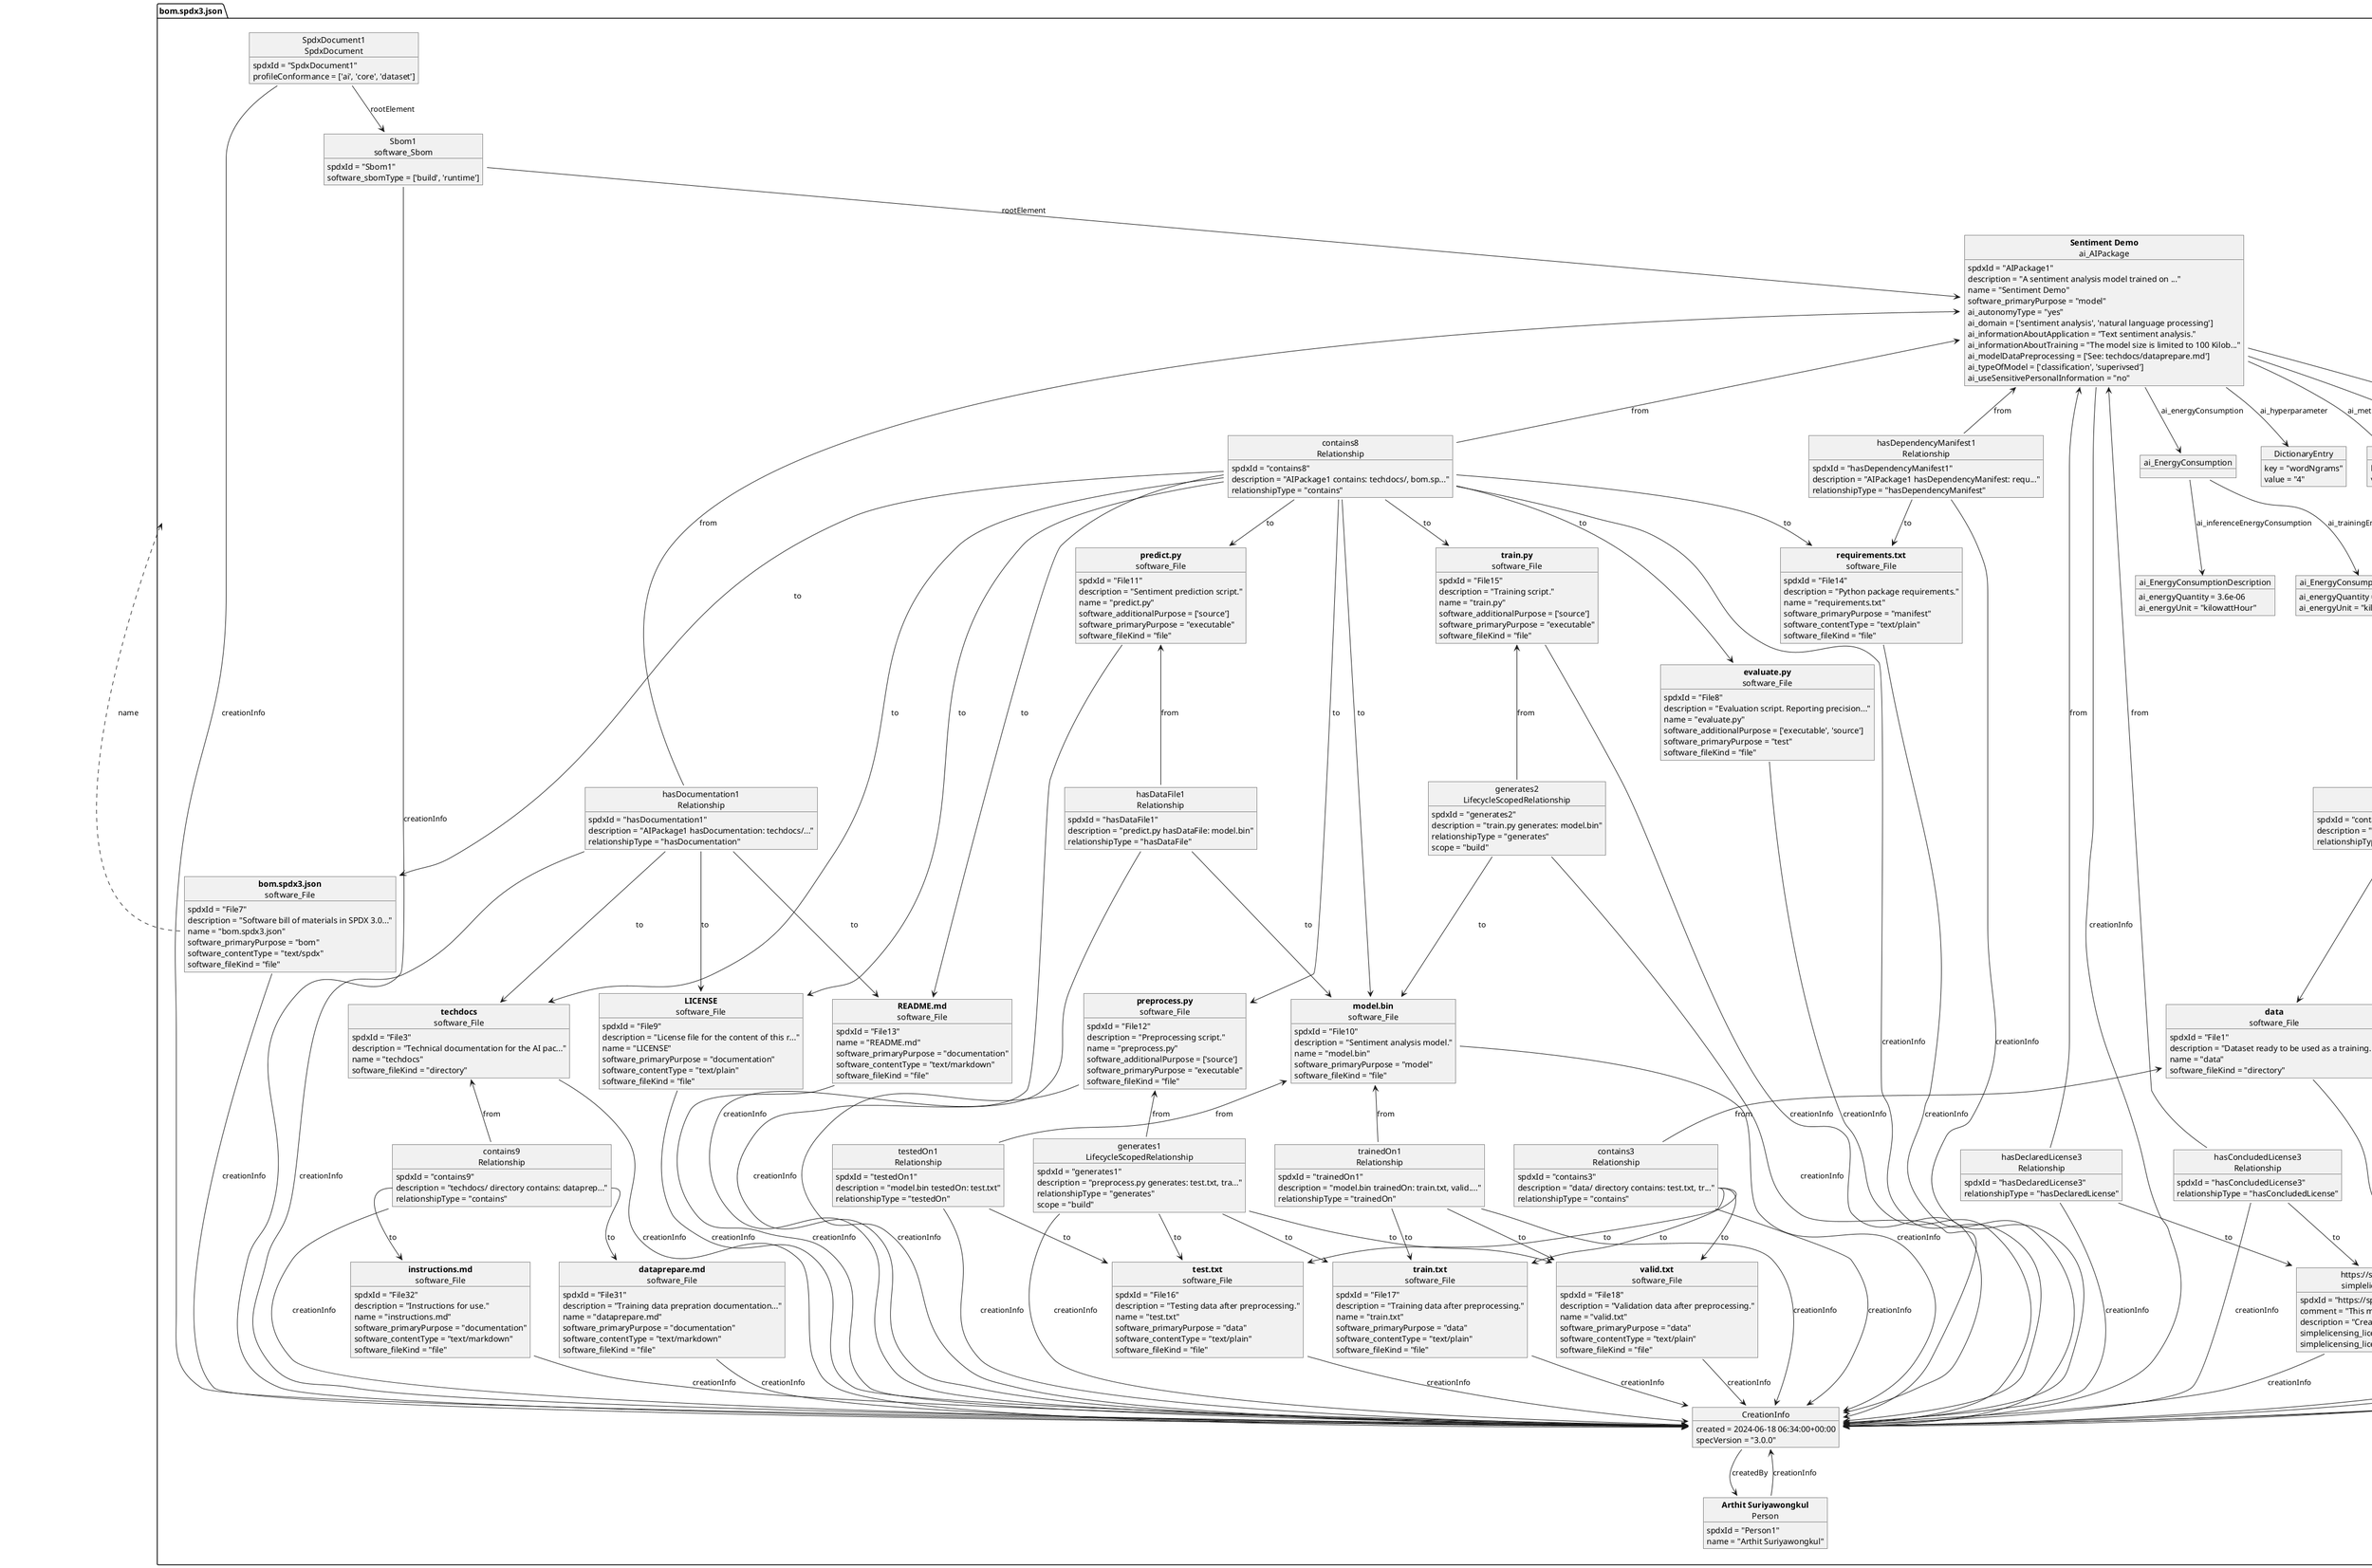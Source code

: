 @startuml Sentiment Demo
Package "bom.spdx3.json" as c284559edaba292c65640d1b0fdf5a9b {
object "<b>evaluate.py</b>\nsoftware_File" as c284559edaba292c65640d1b0fdf5a9b_o1
object "CreationInfo" as c284559edaba292c65640d1b0fdf5a9b_o2
object "<b>Arthit Suriyawongkul</b>\nPerson" as c284559edaba292c65640d1b0fdf5a9b_o3
object "hasConcludedLicense1\nRelationship" as c284559edaba292c65640d1b0fdf5a9b_o4
object "<b>Data after preprocessing</b>\ndataset_datasetPackage" as c284559edaba292c65640d1b0fdf5a9b_o5
object "https://spdx.org/licenses/CC-BY-4.0\nsimplelicensing_LicenseExpression" as c284559edaba292c65640d1b0fdf5a9b_o6
object "contains3\nRelationship" as c284559edaba292c65640d1b0fdf5a9b_o7
object "<b>data</b>\nsoftware_File" as c284559edaba292c65640d1b0fdf5a9b_o8
object "<b>test.txt</b>\nsoftware_File" as c284559edaba292c65640d1b0fdf5a9b_o9
object "<b>train.txt</b>\nsoftware_File" as c284559edaba292c65640d1b0fdf5a9b_o10
object "<b>valid.txt</b>\nsoftware_File" as c284559edaba292c65640d1b0fdf5a9b_o11
object "contains9\nRelationship" as c284559edaba292c65640d1b0fdf5a9b_o12
object "<b>techdocs</b>\nsoftware_File" as c284559edaba292c65640d1b0fdf5a9b_o13
object "<b>dataprepare.md</b>\nsoftware_File" as c284559edaba292c65640d1b0fdf5a9b_o14
object "<b>instructions.md</b>\nsoftware_File" as c284559edaba292c65640d1b0fdf5a9b_o15
object "<b>model.bin</b>\nsoftware_File" as c284559edaba292c65640d1b0fdf5a9b_o16
object "hasDataFile1\nRelationship" as c284559edaba292c65640d1b0fdf5a9b_o17
object "<b>predict.py</b>\nsoftware_File" as c284559edaba292c65640d1b0fdf5a9b_o18
object "hasDependencyManifest1\nRelationship" as c284559edaba292c65640d1b0fdf5a9b_o19
object "<b>Sentiment Demo</b>\nai_AIPackage" as c284559edaba292c65640d1b0fdf5a9b_o20
object "ai_EnergyConsumption" as c284559edaba292c65640d1b0fdf5a9b_o21
object "ai_EnergyConsumptionDescription" as c284559edaba292c65640d1b0fdf5a9b_o22
object "ai_EnergyConsumptionDescription" as c284559edaba292c65640d1b0fdf5a9b_o23
object "DictionaryEntry" as c284559edaba292c65640d1b0fdf5a9b_o50
object "DictionaryEntry" as c284559edaba292c65640d1b0fdf5a9b_o52
object "DictionaryEntry" as c284559edaba292c65640d1b0fdf5a9b_o53
object "DictionaryEntry" as c284559edaba292c65640d1b0fdf5a9b_o54
object "<b>requirements.txt</b>\nsoftware_File" as c284559edaba292c65640d1b0fdf5a9b_o55
object "<b>README.md</b>\nsoftware_File" as c284559edaba292c65640d1b0fdf5a9b_o56
object "trainedOn1\nRelationship" as c284559edaba292c65640d1b0fdf5a9b_o57
object "SpdxDocument1\nSpdxDocument" as c284559edaba292c65640d1b0fdf5a9b_o58
object "Sbom1\nsoftware_Sbom" as c284559edaba292c65640d1b0fdf5a9b_o59
object "<b>LICENSE</b>\nsoftware_File" as c284559edaba292c65640d1b0fdf5a9b_o60
object "hasDeclaredLicense3\nRelationship" as c284559edaba292c65640d1b0fdf5a9b_o61
object "<b>preprocess.py</b>\nsoftware_File" as c284559edaba292c65640d1b0fdf5a9b_o62
object "contains1\nRelationship" as c284559edaba292c65640d1b0fdf5a9b_o63
object "contains8\nRelationship" as c284559edaba292c65640d1b0fdf5a9b_o64
object "<b>bom.spdx3.json</b>\nsoftware_File" as c284559edaba292c65640d1b0fdf5a9b_o65
object "<b>train.py</b>\nsoftware_File" as c284559edaba292c65640d1b0fdf5a9b_o66
object "generates1\nLifecycleScopedRelationship" as c284559edaba292c65640d1b0fdf5a9b_o67
object "generates2\nLifecycleScopedRelationship" as c284559edaba292c65640d1b0fdf5a9b_o68
object "hasDocumentation1\nRelationship" as c284559edaba292c65640d1b0fdf5a9b_o69
object "hasDeclaredLicense1\nRelationship" as c284559edaba292c65640d1b0fdf5a9b_o70
object "testedOn1\nRelationship" as c284559edaba292c65640d1b0fdf5a9b_o71
object "hasConcludedLicense3\nRelationship" as c284559edaba292c65640d1b0fdf5a9b_o72
}
c284559edaba292c65640d1b0fdf5a9b_o1 : spdxId = "File8"
c284559edaba292c65640d1b0fdf5a9b_o2 : created = 2024-06-18 06:34:00+00:00
c284559edaba292c65640d1b0fdf5a9b_o3 : spdxId = "Person1"
c284559edaba292c65640d1b0fdf5a9b_o3::creationInfo --> c284559edaba292c65640d1b0fdf5a9b_o2 : creationInfo
c284559edaba292c65640d1b0fdf5a9b_o3 : name = "Arthit Suriyawongkul"
c284559edaba292c65640d1b0fdf5a9b_o2::createdBy --> c284559edaba292c65640d1b0fdf5a9b_o3 : createdBy
c284559edaba292c65640d1b0fdf5a9b_o2 : specVersion = "3.0.0"
c284559edaba292c65640d1b0fdf5a9b_o1::creationInfo --> c284559edaba292c65640d1b0fdf5a9b_o2 : creationInfo
c284559edaba292c65640d1b0fdf5a9b_o1 : description = "Evaluation script. Reporting precision..."
c284559edaba292c65640d1b0fdf5a9b_o1 : name = "evaluate.py"
c284559edaba292c65640d1b0fdf5a9b_o1 : software_additionalPurpose = ['executable', 'source']
c284559edaba292c65640d1b0fdf5a9b_o1 : software_primaryPurpose = "test"
c284559edaba292c65640d1b0fdf5a9b_o1 : software_fileKind = "file"
c284559edaba292c65640d1b0fdf5a9b_o4 : spdxId = "hasConcludedLicense1"
c284559edaba292c65640d1b0fdf5a9b_o4::creationInfo --> c284559edaba292c65640d1b0fdf5a9b_o2 : creationInfo
c284559edaba292c65640d1b0fdf5a9b_o5 : spdxId = "DatasetPackage1"
c284559edaba292c65640d1b0fdf5a9b_o5::creationInfo --> c284559edaba292c65640d1b0fdf5a9b_o2 : creationInfo
c284559edaba292c65640d1b0fdf5a9b_o5 : description = "Preprocessed data ready for training/t..."
c284559edaba292c65640d1b0fdf5a9b_o5 : name = "Data after preprocessing"
c284559edaba292c65640d1b0fdf5a9b_o5 : dataset_datasetAvailability = "directDownload"
c284559edaba292c65640d1b0fdf5a9b_o5 : dataset_datasetSize = 117553
c284559edaba292c65640d1b0fdf5a9b_o5 : dataset_datasetType = ['text']
c284559edaba292c65640d1b0fdf5a9b_o5 <-- c284559edaba292c65640d1b0fdf5a9b_o4::from : from
c284559edaba292c65640d1b0fdf5a9b_o4 : relationshipType = "hasConcludedLicense"
c284559edaba292c65640d1b0fdf5a9b_o6 : spdxId = "https://spdx.org/licenses/CC-BY-4.0"
c284559edaba292c65640d1b0fdf5a9b_o6 : comment = "This meant to be a temporary workaroun..."
c284559edaba292c65640d1b0fdf5a9b_o6::creationInfo --> c284559edaba292c65640d1b0fdf5a9b_o2 : creationInfo
c284559edaba292c65640d1b0fdf5a9b_o6 : description = "Creative Commons Attribution 4.0 Inter..."
c284559edaba292c65640d1b0fdf5a9b_o6 : simplelicensing_licenseExpression = "CC-BY-4.0"
c284559edaba292c65640d1b0fdf5a9b_o6 : simplelicensing_licenseListVersion = "3.24.0"
c284559edaba292c65640d1b0fdf5a9b_o4::to --> c284559edaba292c65640d1b0fdf5a9b_o6 : to
c284559edaba292c65640d1b0fdf5a9b_o7 : spdxId = "contains3"
c284559edaba292c65640d1b0fdf5a9b_o7::creationInfo --> c284559edaba292c65640d1b0fdf5a9b_o2 : creationInfo
c284559edaba292c65640d1b0fdf5a9b_o7 : description = "data/ directory contains: test.txt, tr..."
c284559edaba292c65640d1b0fdf5a9b_o8 : spdxId = "File1"
c284559edaba292c65640d1b0fdf5a9b_o8::creationInfo --> c284559edaba292c65640d1b0fdf5a9b_o2 : creationInfo
c284559edaba292c65640d1b0fdf5a9b_o8 : description = "Dataset ready to be used as a training..."
c284559edaba292c65640d1b0fdf5a9b_o8 : name = "data"
c284559edaba292c65640d1b0fdf5a9b_o8 : software_fileKind = "directory"
c284559edaba292c65640d1b0fdf5a9b_o8 <-- c284559edaba292c65640d1b0fdf5a9b_o7::from : from
c284559edaba292c65640d1b0fdf5a9b_o7 : relationshipType = "contains"
c284559edaba292c65640d1b0fdf5a9b_o9 : spdxId = "File16"
c284559edaba292c65640d1b0fdf5a9b_o9::creationInfo --> c284559edaba292c65640d1b0fdf5a9b_o2 : creationInfo
c284559edaba292c65640d1b0fdf5a9b_o9 : description = "Testing data after preprocessing."
c284559edaba292c65640d1b0fdf5a9b_o9 : name = "test.txt"
c284559edaba292c65640d1b0fdf5a9b_o9 : software_primaryPurpose = "data"
c284559edaba292c65640d1b0fdf5a9b_o9 : software_contentType = "text/plain"
c284559edaba292c65640d1b0fdf5a9b_o9 : software_fileKind = "file"
c284559edaba292c65640d1b0fdf5a9b_o7::to --> c284559edaba292c65640d1b0fdf5a9b_o9 : to
c284559edaba292c65640d1b0fdf5a9b_o10 : spdxId = "File17"
c284559edaba292c65640d1b0fdf5a9b_o10::creationInfo --> c284559edaba292c65640d1b0fdf5a9b_o2 : creationInfo
c284559edaba292c65640d1b0fdf5a9b_o10 : description = "Training data after preprocessing."
c284559edaba292c65640d1b0fdf5a9b_o10 : name = "train.txt"
c284559edaba292c65640d1b0fdf5a9b_o10 : software_primaryPurpose = "data"
c284559edaba292c65640d1b0fdf5a9b_o10 : software_contentType = "text/plain"
c284559edaba292c65640d1b0fdf5a9b_o10 : software_fileKind = "file"
c284559edaba292c65640d1b0fdf5a9b_o7::to --> c284559edaba292c65640d1b0fdf5a9b_o10 : to
c284559edaba292c65640d1b0fdf5a9b_o11 : spdxId = "File18"
c284559edaba292c65640d1b0fdf5a9b_o11::creationInfo --> c284559edaba292c65640d1b0fdf5a9b_o2 : creationInfo
c284559edaba292c65640d1b0fdf5a9b_o11 : description = "Validation data after preprocessing."
c284559edaba292c65640d1b0fdf5a9b_o11 : name = "valid.txt"
c284559edaba292c65640d1b0fdf5a9b_o11 : software_primaryPurpose = "data"
c284559edaba292c65640d1b0fdf5a9b_o11 : software_contentType = "text/plain"
c284559edaba292c65640d1b0fdf5a9b_o11 : software_fileKind = "file"
c284559edaba292c65640d1b0fdf5a9b_o7::to --> c284559edaba292c65640d1b0fdf5a9b_o11 : to
c284559edaba292c65640d1b0fdf5a9b_o12 : spdxId = "contains9"
c284559edaba292c65640d1b0fdf5a9b_o12::creationInfo --> c284559edaba292c65640d1b0fdf5a9b_o2 : creationInfo
c284559edaba292c65640d1b0fdf5a9b_o12 : description = "techdocs/ directory contains: dataprep..."
c284559edaba292c65640d1b0fdf5a9b_o13 : spdxId = "File3"
c284559edaba292c65640d1b0fdf5a9b_o13::creationInfo --> c284559edaba292c65640d1b0fdf5a9b_o2 : creationInfo
c284559edaba292c65640d1b0fdf5a9b_o13 : description = "Technical documentation for the AI pac..."
c284559edaba292c65640d1b0fdf5a9b_o13 : name = "techdocs"
c284559edaba292c65640d1b0fdf5a9b_o13 : software_fileKind = "directory"
c284559edaba292c65640d1b0fdf5a9b_o13 <-- c284559edaba292c65640d1b0fdf5a9b_o12::from : from
c284559edaba292c65640d1b0fdf5a9b_o12 : relationshipType = "contains"
c284559edaba292c65640d1b0fdf5a9b_o14 : spdxId = "File31"
c284559edaba292c65640d1b0fdf5a9b_o14::creationInfo --> c284559edaba292c65640d1b0fdf5a9b_o2 : creationInfo
c284559edaba292c65640d1b0fdf5a9b_o14 : description = "Training data prepration documentation..."
c284559edaba292c65640d1b0fdf5a9b_o14 : name = "dataprepare.md"
c284559edaba292c65640d1b0fdf5a9b_o14 : software_primaryPurpose = "documentation"
c284559edaba292c65640d1b0fdf5a9b_o14 : software_contentType = "text/markdown"
c284559edaba292c65640d1b0fdf5a9b_o14 : software_fileKind = "file"
c284559edaba292c65640d1b0fdf5a9b_o12::to --> c284559edaba292c65640d1b0fdf5a9b_o14 : to
c284559edaba292c65640d1b0fdf5a9b_o15 : spdxId = "File32"
c284559edaba292c65640d1b0fdf5a9b_o15::creationInfo --> c284559edaba292c65640d1b0fdf5a9b_o2 : creationInfo
c284559edaba292c65640d1b0fdf5a9b_o15 : description = "Instructions for use."
c284559edaba292c65640d1b0fdf5a9b_o15 : name = "instructions.md"
c284559edaba292c65640d1b0fdf5a9b_o15 : software_primaryPurpose = "documentation"
c284559edaba292c65640d1b0fdf5a9b_o15 : software_contentType = "text/markdown"
c284559edaba292c65640d1b0fdf5a9b_o15 : software_fileKind = "file"
c284559edaba292c65640d1b0fdf5a9b_o12::to --> c284559edaba292c65640d1b0fdf5a9b_o15 : to
c284559edaba292c65640d1b0fdf5a9b_o16 : spdxId = "File10"
c284559edaba292c65640d1b0fdf5a9b_o16::creationInfo --> c284559edaba292c65640d1b0fdf5a9b_o2 : creationInfo
c284559edaba292c65640d1b0fdf5a9b_o16 : description = "Sentiment analysis model."
c284559edaba292c65640d1b0fdf5a9b_o16 : name = "model.bin"
c284559edaba292c65640d1b0fdf5a9b_o16 : software_primaryPurpose = "model"
c284559edaba292c65640d1b0fdf5a9b_o16 : software_fileKind = "file"
c284559edaba292c65640d1b0fdf5a9b_o17 : spdxId = "hasDataFile1"
c284559edaba292c65640d1b0fdf5a9b_o17::creationInfo --> c284559edaba292c65640d1b0fdf5a9b_o2 : creationInfo
c284559edaba292c65640d1b0fdf5a9b_o17 : description = "predict.py hasDataFile: model.bin"
c284559edaba292c65640d1b0fdf5a9b_o18 : spdxId = "File11"
c284559edaba292c65640d1b0fdf5a9b_o18::creationInfo --> c284559edaba292c65640d1b0fdf5a9b_o2 : creationInfo
c284559edaba292c65640d1b0fdf5a9b_o18 : description = "Sentiment prediction script."
c284559edaba292c65640d1b0fdf5a9b_o18 : name = "predict.py"
c284559edaba292c65640d1b0fdf5a9b_o18 : software_additionalPurpose = ['source']
c284559edaba292c65640d1b0fdf5a9b_o18 : software_primaryPurpose = "executable"
c284559edaba292c65640d1b0fdf5a9b_o18 : software_fileKind = "file"
c284559edaba292c65640d1b0fdf5a9b_o18 <-- c284559edaba292c65640d1b0fdf5a9b_o17::from : from
c284559edaba292c65640d1b0fdf5a9b_o17 : relationshipType = "hasDataFile"
c284559edaba292c65640d1b0fdf5a9b_o17::to --> c284559edaba292c65640d1b0fdf5a9b_o16 : to
c284559edaba292c65640d1b0fdf5a9b_o19 : spdxId = "hasDependencyManifest1"
c284559edaba292c65640d1b0fdf5a9b_o19::creationInfo --> c284559edaba292c65640d1b0fdf5a9b_o2 : creationInfo
c284559edaba292c65640d1b0fdf5a9b_o19 : description = "AIPackage1 hasDependencyManifest: requ..."
c284559edaba292c65640d1b0fdf5a9b_o20 : spdxId = "AIPackage1"
c284559edaba292c65640d1b0fdf5a9b_o20::creationInfo --> c284559edaba292c65640d1b0fdf5a9b_o2 : creationInfo
c284559edaba292c65640d1b0fdf5a9b_o20 : description = "A sentiment analysis model trained on ..."
c284559edaba292c65640d1b0fdf5a9b_o20 : name = "Sentiment Demo"
c284559edaba292c65640d1b0fdf5a9b_o20 : software_primaryPurpose = "model"
c284559edaba292c65640d1b0fdf5a9b_o20 : ai_autonomyType = "yes"
c284559edaba292c65640d1b0fdf5a9b_o20 : ai_domain = ['sentiment analysis', 'natural language processing']
c284559edaba292c65640d1b0fdf5a9b_o22 : ai_energyQuantity = 3.6e-06
c284559edaba292c65640d1b0fdf5a9b_o22 : ai_energyUnit = "kilowattHour"
c284559edaba292c65640d1b0fdf5a9b_o21::ai_inferenceEnergyConsumption --> c284559edaba292c65640d1b0fdf5a9b_o22 : ai_inferenceEnergyConsumption
c284559edaba292c65640d1b0fdf5a9b_o23 : ai_energyQuantity = 0.0048269
c284559edaba292c65640d1b0fdf5a9b_o23 : ai_energyUnit = "kilowattHour"
c284559edaba292c65640d1b0fdf5a9b_o21::ai_trainingEnergyConsumption --> c284559edaba292c65640d1b0fdf5a9b_o23 : ai_trainingEnergyConsumption
c284559edaba292c65640d1b0fdf5a9b_o20::ai_energyConsumption --> c284559edaba292c65640d1b0fdf5a9b_o21 : ai_energyConsumption
c284559edaba292c65640d1b0fdf5a9b_o50 : key = "wordNgrams"
c284559edaba292c65640d1b0fdf5a9b_o50 : value = "4"
c284559edaba292c65640d1b0fdf5a9b_o20::ai_hyperparameter --> c284559edaba292c65640d1b0fdf5a9b_o50 : ai_hyperparameter
c284559edaba292c65640d1b0fdf5a9b_o20 : ai_informationAboutApplication = "Text sentiment analysis."
c284559edaba292c65640d1b0fdf5a9b_o20 : ai_informationAboutTraining = "The model size is limited to 100 Kilob..."
c284559edaba292c65640d1b0fdf5a9b_o52 : key = "precision"
c284559edaba292c65640d1b0fdf5a9b_o52 : value = "0.4625"
c284559edaba292c65640d1b0fdf5a9b_o20::ai_metric --> c284559edaba292c65640d1b0fdf5a9b_o52 : ai_metric
c284559edaba292c65640d1b0fdf5a9b_o53 : key = "recall"
c284559edaba292c65640d1b0fdf5a9b_o53 : value = "0.475"
c284559edaba292c65640d1b0fdf5a9b_o20::ai_metric --> c284559edaba292c65640d1b0fdf5a9b_o53 : ai_metric
c284559edaba292c65640d1b0fdf5a9b_o54 : key = "f1"
c284559edaba292c65640d1b0fdf5a9b_o54 : value = "0.4669192"
c284559edaba292c65640d1b0fdf5a9b_o20::ai_metric --> c284559edaba292c65640d1b0fdf5a9b_o54 : ai_metric
c284559edaba292c65640d1b0fdf5a9b_o20 : ai_modelDataPreprocessing = ['See: techdocs/dataprepare.md']
c284559edaba292c65640d1b0fdf5a9b_o20 : ai_typeOfModel = ['classification', 'superivsed']
c284559edaba292c65640d1b0fdf5a9b_o20 : ai_useSensitivePersonalInformation = "no"
c284559edaba292c65640d1b0fdf5a9b_o20 <-- c284559edaba292c65640d1b0fdf5a9b_o19::from : from
c284559edaba292c65640d1b0fdf5a9b_o19 : relationshipType = "hasDependencyManifest"
c284559edaba292c65640d1b0fdf5a9b_o55 : spdxId = "File14"
c284559edaba292c65640d1b0fdf5a9b_o55::creationInfo --> c284559edaba292c65640d1b0fdf5a9b_o2 : creationInfo
c284559edaba292c65640d1b0fdf5a9b_o55 : description = "Python package requirements."
c284559edaba292c65640d1b0fdf5a9b_o55 : name = "requirements.txt"
c284559edaba292c65640d1b0fdf5a9b_o55 : software_primaryPurpose = "manifest"
c284559edaba292c65640d1b0fdf5a9b_o55 : software_contentType = "text/plain"
c284559edaba292c65640d1b0fdf5a9b_o55 : software_fileKind = "file"
c284559edaba292c65640d1b0fdf5a9b_o19::to --> c284559edaba292c65640d1b0fdf5a9b_o55 : to
c284559edaba292c65640d1b0fdf5a9b_o56 : spdxId = "File13"
c284559edaba292c65640d1b0fdf5a9b_o56::creationInfo --> c284559edaba292c65640d1b0fdf5a9b_o2 : creationInfo
c284559edaba292c65640d1b0fdf5a9b_o56 : name = "README.md"
c284559edaba292c65640d1b0fdf5a9b_o56 : software_primaryPurpose = "documentation"
c284559edaba292c65640d1b0fdf5a9b_o56 : software_contentType = "text/markdown"
c284559edaba292c65640d1b0fdf5a9b_o56 : software_fileKind = "file"
c284559edaba292c65640d1b0fdf5a9b_o57 : spdxId = "trainedOn1"
c284559edaba292c65640d1b0fdf5a9b_o57::creationInfo --> c284559edaba292c65640d1b0fdf5a9b_o2 : creationInfo
c284559edaba292c65640d1b0fdf5a9b_o57 : description = "model.bin trainedOn: train.txt, valid...."
c284559edaba292c65640d1b0fdf5a9b_o16 <-- c284559edaba292c65640d1b0fdf5a9b_o57::from : from
c284559edaba292c65640d1b0fdf5a9b_o57 : relationshipType = "trainedOn"
c284559edaba292c65640d1b0fdf5a9b_o57::to --> c284559edaba292c65640d1b0fdf5a9b_o10 : to
c284559edaba292c65640d1b0fdf5a9b_o57::to --> c284559edaba292c65640d1b0fdf5a9b_o11 : to
c284559edaba292c65640d1b0fdf5a9b_o58 : spdxId = "SpdxDocument1"
c284559edaba292c65640d1b0fdf5a9b_o58::creationInfo --> c284559edaba292c65640d1b0fdf5a9b_o2 : creationInfo
c284559edaba292c65640d1b0fdf5a9b_o58 : profileConformance = ['ai', 'core', 'dataset']
c284559edaba292c65640d1b0fdf5a9b_o59 : spdxId = "Sbom1"
c284559edaba292c65640d1b0fdf5a9b_o59::creationInfo --> c284559edaba292c65640d1b0fdf5a9b_o2 : creationInfo
c284559edaba292c65640d1b0fdf5a9b_o59::rootElement --> c284559edaba292c65640d1b0fdf5a9b_o20 : rootElement
c284559edaba292c65640d1b0fdf5a9b_o59 : software_sbomType = ['build', 'runtime']
c284559edaba292c65640d1b0fdf5a9b_o58::rootElement --> c284559edaba292c65640d1b0fdf5a9b_o59 : rootElement
c284559edaba292c65640d1b0fdf5a9b_o60 : spdxId = "File9"
c284559edaba292c65640d1b0fdf5a9b_o60::creationInfo --> c284559edaba292c65640d1b0fdf5a9b_o2 : creationInfo
c284559edaba292c65640d1b0fdf5a9b_o60 : description = "License file for the content of this r..."
c284559edaba292c65640d1b0fdf5a9b_o60 : name = "LICENSE"
c284559edaba292c65640d1b0fdf5a9b_o60 : software_primaryPurpose = "documentation"
c284559edaba292c65640d1b0fdf5a9b_o60 : software_contentType = "text/plain"
c284559edaba292c65640d1b0fdf5a9b_o60 : software_fileKind = "file"
c284559edaba292c65640d1b0fdf5a9b_o61 : spdxId = "hasDeclaredLicense3"
c284559edaba292c65640d1b0fdf5a9b_o61::creationInfo --> c284559edaba292c65640d1b0fdf5a9b_o2 : creationInfo
c284559edaba292c65640d1b0fdf5a9b_o20 <-- c284559edaba292c65640d1b0fdf5a9b_o61::from : from
c284559edaba292c65640d1b0fdf5a9b_o61 : relationshipType = "hasDeclaredLicense"
c284559edaba292c65640d1b0fdf5a9b_o61::to --> c284559edaba292c65640d1b0fdf5a9b_o6 : to
c284559edaba292c65640d1b0fdf5a9b_o62 : spdxId = "File12"
c284559edaba292c65640d1b0fdf5a9b_o62::creationInfo --> c284559edaba292c65640d1b0fdf5a9b_o2 : creationInfo
c284559edaba292c65640d1b0fdf5a9b_o62 : description = "Preprocessing script."
c284559edaba292c65640d1b0fdf5a9b_o62 : name = "preprocess.py"
c284559edaba292c65640d1b0fdf5a9b_o62 : software_additionalPurpose = ['source']
c284559edaba292c65640d1b0fdf5a9b_o62 : software_primaryPurpose = "executable"
c284559edaba292c65640d1b0fdf5a9b_o62 : software_fileKind = "file"
c284559edaba292c65640d1b0fdf5a9b_o63 : spdxId = "contains1"
c284559edaba292c65640d1b0fdf5a9b_o63::creationInfo --> c284559edaba292c65640d1b0fdf5a9b_o2 : creationInfo
c284559edaba292c65640d1b0fdf5a9b_o63 : description = "DatasetPackage1 contains: data/"
c284559edaba292c65640d1b0fdf5a9b_o5 <-- c284559edaba292c65640d1b0fdf5a9b_o63::from : from
c284559edaba292c65640d1b0fdf5a9b_o63 : relationshipType = "contains"
c284559edaba292c65640d1b0fdf5a9b_o63::to --> c284559edaba292c65640d1b0fdf5a9b_o8 : to
c284559edaba292c65640d1b0fdf5a9b_o64 : spdxId = "contains8"
c284559edaba292c65640d1b0fdf5a9b_o64::creationInfo --> c284559edaba292c65640d1b0fdf5a9b_o2 : creationInfo
c284559edaba292c65640d1b0fdf5a9b_o64 : description = "AIPackage1 contains: techdocs/, bom.sp..."
c284559edaba292c65640d1b0fdf5a9b_o20 <-- c284559edaba292c65640d1b0fdf5a9b_o64::from : from
c284559edaba292c65640d1b0fdf5a9b_o64 : relationshipType = "contains"
c284559edaba292c65640d1b0fdf5a9b_o64::to --> c284559edaba292c65640d1b0fdf5a9b_o13 : to
c284559edaba292c65640d1b0fdf5a9b_o65 : spdxId = "File7"
c284559edaba292c65640d1b0fdf5a9b_o65::creationInfo --> c284559edaba292c65640d1b0fdf5a9b_o2 : creationInfo
c284559edaba292c65640d1b0fdf5a9b_o65 : description = "Software bill of materials in SPDX 3.0..."
c284559edaba292c65640d1b0fdf5a9b_o65 : name = "bom.spdx3.json"
 c284559edaba292c65640d1b0fdf5a9b <... c284559edaba292c65640d1b0fdf5a9b_o65::name: name
c284559edaba292c65640d1b0fdf5a9b_o65 : software_primaryPurpose = "bom"
c284559edaba292c65640d1b0fdf5a9b_o65 : software_contentType = "text/spdx"
c284559edaba292c65640d1b0fdf5a9b_o65 : software_fileKind = "file"
c284559edaba292c65640d1b0fdf5a9b_o64::to --> c284559edaba292c65640d1b0fdf5a9b_o65 : to
c284559edaba292c65640d1b0fdf5a9b_o64::to --> c284559edaba292c65640d1b0fdf5a9b_o1 : to
c284559edaba292c65640d1b0fdf5a9b_o64::to --> c284559edaba292c65640d1b0fdf5a9b_o60 : to
c284559edaba292c65640d1b0fdf5a9b_o64::to --> c284559edaba292c65640d1b0fdf5a9b_o16 : to
c284559edaba292c65640d1b0fdf5a9b_o64::to --> c284559edaba292c65640d1b0fdf5a9b_o18 : to
c284559edaba292c65640d1b0fdf5a9b_o64::to --> c284559edaba292c65640d1b0fdf5a9b_o62 : to
c284559edaba292c65640d1b0fdf5a9b_o64::to --> c284559edaba292c65640d1b0fdf5a9b_o56 : to
c284559edaba292c65640d1b0fdf5a9b_o64::to --> c284559edaba292c65640d1b0fdf5a9b_o55 : to
c284559edaba292c65640d1b0fdf5a9b_o66 : spdxId = "File15"
c284559edaba292c65640d1b0fdf5a9b_o66::creationInfo --> c284559edaba292c65640d1b0fdf5a9b_o2 : creationInfo
c284559edaba292c65640d1b0fdf5a9b_o66 : description = "Training script."
c284559edaba292c65640d1b0fdf5a9b_o66 : name = "train.py"
c284559edaba292c65640d1b0fdf5a9b_o66 : software_additionalPurpose = ['source']
c284559edaba292c65640d1b0fdf5a9b_o66 : software_primaryPurpose = "executable"
c284559edaba292c65640d1b0fdf5a9b_o66 : software_fileKind = "file"
c284559edaba292c65640d1b0fdf5a9b_o64::to --> c284559edaba292c65640d1b0fdf5a9b_o66 : to
c284559edaba292c65640d1b0fdf5a9b_o67 : spdxId = "generates1"
c284559edaba292c65640d1b0fdf5a9b_o67::creationInfo --> c284559edaba292c65640d1b0fdf5a9b_o2 : creationInfo
c284559edaba292c65640d1b0fdf5a9b_o67 : description = "preprocess.py generates: test.txt, tra..."
c284559edaba292c65640d1b0fdf5a9b_o62 <-- c284559edaba292c65640d1b0fdf5a9b_o67::from : from
c284559edaba292c65640d1b0fdf5a9b_o67 : relationshipType = "generates"
c284559edaba292c65640d1b0fdf5a9b_o67::to --> c284559edaba292c65640d1b0fdf5a9b_o9 : to
c284559edaba292c65640d1b0fdf5a9b_o67::to --> c284559edaba292c65640d1b0fdf5a9b_o10 : to
c284559edaba292c65640d1b0fdf5a9b_o67::to --> c284559edaba292c65640d1b0fdf5a9b_o11 : to
c284559edaba292c65640d1b0fdf5a9b_o67 : scope = "build"
c284559edaba292c65640d1b0fdf5a9b_o68 : spdxId = "generates2"
c284559edaba292c65640d1b0fdf5a9b_o68::creationInfo --> c284559edaba292c65640d1b0fdf5a9b_o2 : creationInfo
c284559edaba292c65640d1b0fdf5a9b_o68 : description = "train.py generates: model.bin"
c284559edaba292c65640d1b0fdf5a9b_o66 <-- c284559edaba292c65640d1b0fdf5a9b_o68::from : from
c284559edaba292c65640d1b0fdf5a9b_o68 : relationshipType = "generates"
c284559edaba292c65640d1b0fdf5a9b_o68::to --> c284559edaba292c65640d1b0fdf5a9b_o16 : to
c284559edaba292c65640d1b0fdf5a9b_o68 : scope = "build"
c284559edaba292c65640d1b0fdf5a9b_o69 : spdxId = "hasDocumentation1"
c284559edaba292c65640d1b0fdf5a9b_o69::creationInfo --> c284559edaba292c65640d1b0fdf5a9b_o2 : creationInfo
c284559edaba292c65640d1b0fdf5a9b_o69 : description = "AIPackage1 hasDocumentation: techdocs/..."
c284559edaba292c65640d1b0fdf5a9b_o20 <-- c284559edaba292c65640d1b0fdf5a9b_o69::from : from
c284559edaba292c65640d1b0fdf5a9b_o69 : relationshipType = "hasDocumentation"
c284559edaba292c65640d1b0fdf5a9b_o69::to --> c284559edaba292c65640d1b0fdf5a9b_o13 : to
c284559edaba292c65640d1b0fdf5a9b_o69::to --> c284559edaba292c65640d1b0fdf5a9b_o60 : to
c284559edaba292c65640d1b0fdf5a9b_o69::to --> c284559edaba292c65640d1b0fdf5a9b_o56 : to
c284559edaba292c65640d1b0fdf5a9b_o70 : spdxId = "hasDeclaredLicense1"
c284559edaba292c65640d1b0fdf5a9b_o70::creationInfo --> c284559edaba292c65640d1b0fdf5a9b_o2 : creationInfo
c284559edaba292c65640d1b0fdf5a9b_o5 <-- c284559edaba292c65640d1b0fdf5a9b_o70::from : from
c284559edaba292c65640d1b0fdf5a9b_o70 : relationshipType = "hasDeclaredLicense"
c284559edaba292c65640d1b0fdf5a9b_o70::to --> c284559edaba292c65640d1b0fdf5a9b_o6 : to
c284559edaba292c65640d1b0fdf5a9b_o71 : spdxId = "testedOn1"
c284559edaba292c65640d1b0fdf5a9b_o71::creationInfo --> c284559edaba292c65640d1b0fdf5a9b_o2 : creationInfo
c284559edaba292c65640d1b0fdf5a9b_o71 : description = "model.bin testedOn: test.txt"
c284559edaba292c65640d1b0fdf5a9b_o16 <-- c284559edaba292c65640d1b0fdf5a9b_o71::from : from
c284559edaba292c65640d1b0fdf5a9b_o71 : relationshipType = "testedOn"
c284559edaba292c65640d1b0fdf5a9b_o71::to --> c284559edaba292c65640d1b0fdf5a9b_o9 : to
c284559edaba292c65640d1b0fdf5a9b_o72 : spdxId = "hasConcludedLicense3"
c284559edaba292c65640d1b0fdf5a9b_o72::creationInfo --> c284559edaba292c65640d1b0fdf5a9b_o2 : creationInfo
c284559edaba292c65640d1b0fdf5a9b_o20 <-- c284559edaba292c65640d1b0fdf5a9b_o72::from : from
c284559edaba292c65640d1b0fdf5a9b_o72 : relationshipType = "hasConcludedLicense"
c284559edaba292c65640d1b0fdf5a9b_o72::to --> c284559edaba292c65640d1b0fdf5a9b_o6 : to
@enduml
